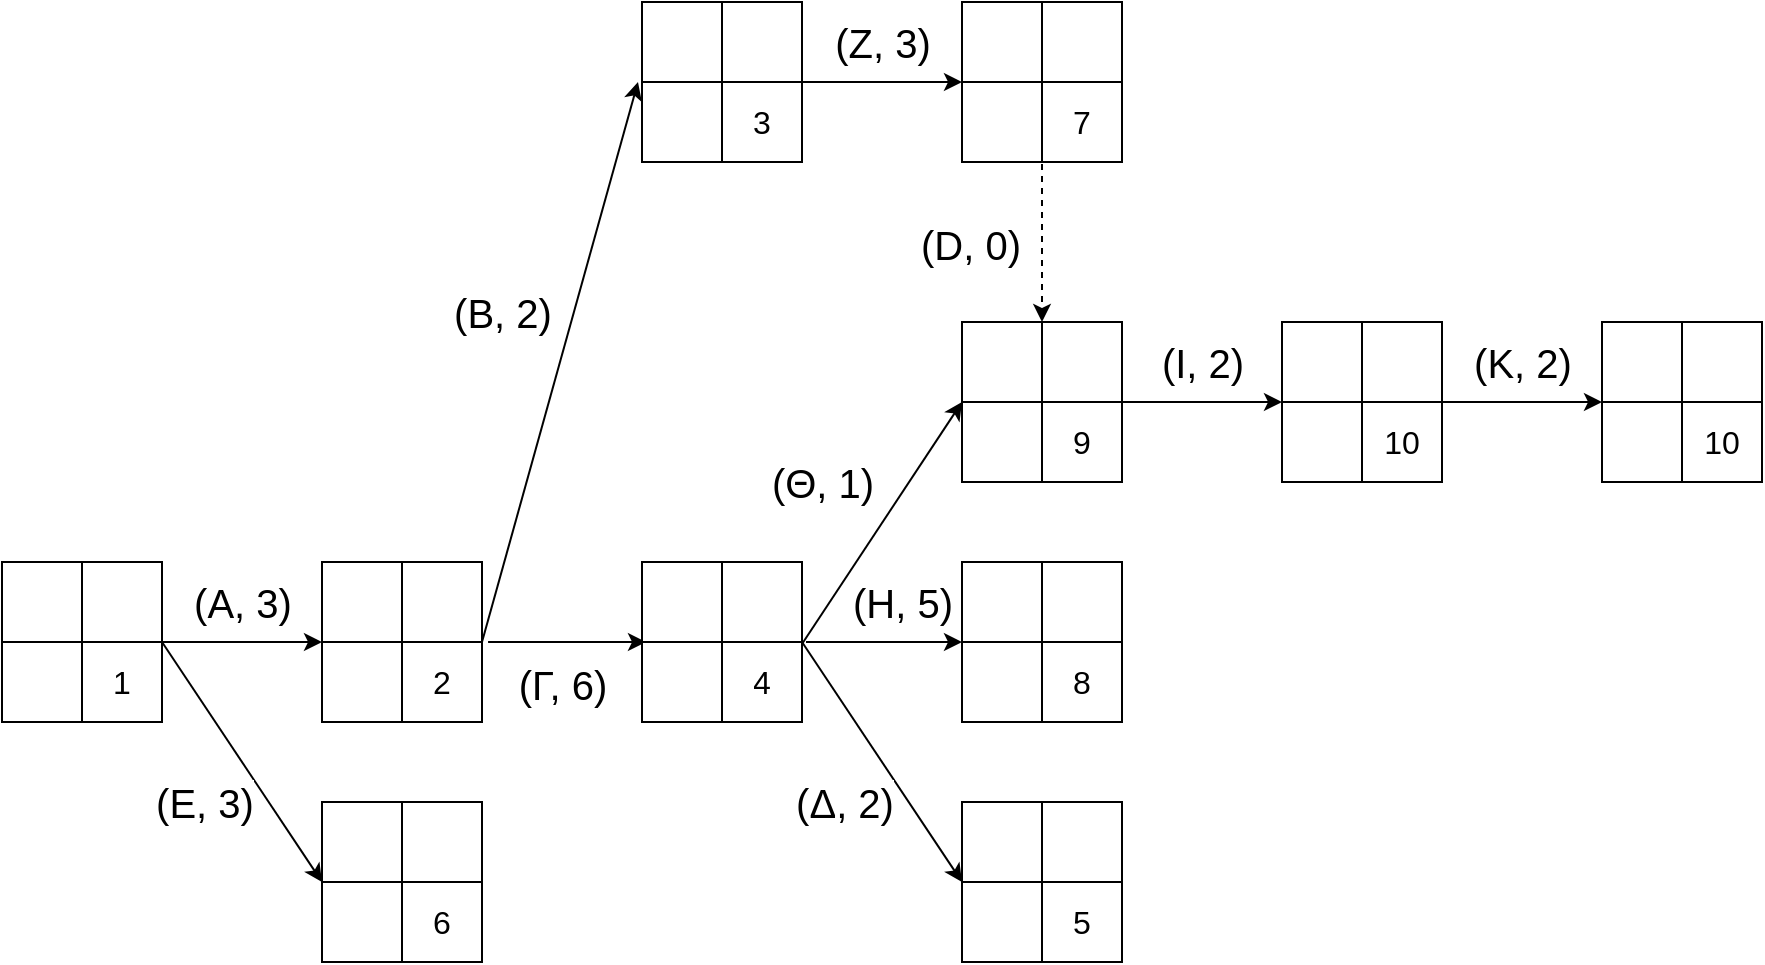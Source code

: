 <mxfile version="20.8.19" type="github">
  <diagram name="Page-1" id="9c096ad6-e400-ecc8-3e38-643d2caac077">
    <mxGraphModel dx="1331" dy="806" grid="1" gridSize="10" guides="1" tooltips="1" connect="1" arrows="1" fold="1" page="1" pageScale="1.5" pageWidth="1169" pageHeight="826" background="none" math="0" shadow="0">
      <root>
        <mxCell id="0" style=";html=1;" />
        <mxCell id="1" style=";html=1;" parent="0" />
        <mxCell id="K06LqBxd0SO_TNTU_cGi-29" value="" style="shape=table;startSize=0;container=1;collapsible=0;childLayout=tableLayout;fontSize=16;swimlaneLine=1;" vertex="1" parent="1">
          <mxGeometry x="80" y="320" width="80" height="80" as="geometry" />
        </mxCell>
        <mxCell id="K06LqBxd0SO_TNTU_cGi-30" value="" style="shape=tableRow;horizontal=0;startSize=0;swimlaneHead=0;swimlaneBody=0;strokeColor=inherit;top=0;left=0;bottom=0;right=0;collapsible=0;dropTarget=0;fillColor=none;points=[[0,0.5],[1,0.5]];portConstraint=eastwest;fontSize=16;" vertex="1" parent="K06LqBxd0SO_TNTU_cGi-29">
          <mxGeometry width="80" height="40" as="geometry" />
        </mxCell>
        <mxCell id="K06LqBxd0SO_TNTU_cGi-31" value="" style="shape=partialRectangle;html=1;whiteSpace=wrap;connectable=0;strokeColor=inherit;overflow=hidden;fillColor=none;top=0;left=0;bottom=0;right=0;pointerEvents=1;fontSize=16;" vertex="1" parent="K06LqBxd0SO_TNTU_cGi-30">
          <mxGeometry width="40" height="40" as="geometry">
            <mxRectangle width="40" height="40" as="alternateBounds" />
          </mxGeometry>
        </mxCell>
        <mxCell id="K06LqBxd0SO_TNTU_cGi-32" value="" style="shape=partialRectangle;html=1;whiteSpace=wrap;connectable=0;strokeColor=inherit;overflow=hidden;fillColor=none;top=0;left=0;bottom=0;right=0;pointerEvents=1;fontSize=16;" vertex="1" parent="K06LqBxd0SO_TNTU_cGi-30">
          <mxGeometry x="40" width="40" height="40" as="geometry">
            <mxRectangle width="40" height="40" as="alternateBounds" />
          </mxGeometry>
        </mxCell>
        <mxCell id="K06LqBxd0SO_TNTU_cGi-34" value="" style="shape=tableRow;horizontal=0;startSize=0;swimlaneHead=0;swimlaneBody=0;strokeColor=inherit;top=0;left=0;bottom=0;right=0;collapsible=0;dropTarget=0;fillColor=none;points=[[0,0.5],[1,0.5]];portConstraint=eastwest;fontSize=16;" vertex="1" parent="K06LqBxd0SO_TNTU_cGi-29">
          <mxGeometry y="40" width="80" height="40" as="geometry" />
        </mxCell>
        <mxCell id="K06LqBxd0SO_TNTU_cGi-35" value="" style="shape=partialRectangle;html=1;whiteSpace=wrap;connectable=0;strokeColor=inherit;overflow=hidden;fillColor=none;top=0;left=0;bottom=0;right=0;pointerEvents=1;fontSize=16;" vertex="1" parent="K06LqBxd0SO_TNTU_cGi-34">
          <mxGeometry width="40" height="40" as="geometry">
            <mxRectangle width="40" height="40" as="alternateBounds" />
          </mxGeometry>
        </mxCell>
        <mxCell id="K06LqBxd0SO_TNTU_cGi-36" value="1" style="shape=partialRectangle;html=1;whiteSpace=wrap;connectable=0;strokeColor=inherit;overflow=hidden;fillColor=none;top=0;left=0;bottom=0;right=0;pointerEvents=1;fontSize=16;" vertex="1" parent="K06LqBxd0SO_TNTU_cGi-34">
          <mxGeometry x="40" width="40" height="40" as="geometry">
            <mxRectangle width="40" height="40" as="alternateBounds" />
          </mxGeometry>
        </mxCell>
        <mxCell id="K06LqBxd0SO_TNTU_cGi-42" value="" style="shape=table;startSize=0;container=1;collapsible=0;childLayout=tableLayout;fontSize=16;swimlaneLine=1;" vertex="1" parent="1">
          <mxGeometry x="240" y="320" width="80" height="80" as="geometry" />
        </mxCell>
        <mxCell id="K06LqBxd0SO_TNTU_cGi-43" value="" style="shape=tableRow;horizontal=0;startSize=0;swimlaneHead=0;swimlaneBody=0;strokeColor=inherit;top=0;left=0;bottom=0;right=0;collapsible=0;dropTarget=0;fillColor=none;points=[[0,0.5],[1,0.5]];portConstraint=eastwest;fontSize=16;" vertex="1" parent="K06LqBxd0SO_TNTU_cGi-42">
          <mxGeometry width="80" height="40" as="geometry" />
        </mxCell>
        <mxCell id="K06LqBxd0SO_TNTU_cGi-44" value="" style="shape=partialRectangle;html=1;whiteSpace=wrap;connectable=0;strokeColor=inherit;overflow=hidden;fillColor=none;top=0;left=0;bottom=0;right=0;pointerEvents=1;fontSize=16;" vertex="1" parent="K06LqBxd0SO_TNTU_cGi-43">
          <mxGeometry width="40" height="40" as="geometry">
            <mxRectangle width="40" height="40" as="alternateBounds" />
          </mxGeometry>
        </mxCell>
        <mxCell id="K06LqBxd0SO_TNTU_cGi-45" value="" style="shape=partialRectangle;html=1;whiteSpace=wrap;connectable=0;strokeColor=inherit;overflow=hidden;fillColor=none;top=0;left=0;bottom=0;right=0;pointerEvents=1;fontSize=16;" vertex="1" parent="K06LqBxd0SO_TNTU_cGi-43">
          <mxGeometry x="40" width="40" height="40" as="geometry">
            <mxRectangle width="40" height="40" as="alternateBounds" />
          </mxGeometry>
        </mxCell>
        <mxCell id="K06LqBxd0SO_TNTU_cGi-46" value="" style="shape=tableRow;horizontal=0;startSize=0;swimlaneHead=0;swimlaneBody=0;strokeColor=inherit;top=0;left=0;bottom=0;right=0;collapsible=0;dropTarget=0;fillColor=none;points=[[0,0.5],[1,0.5]];portConstraint=eastwest;fontSize=16;" vertex="1" parent="K06LqBxd0SO_TNTU_cGi-42">
          <mxGeometry y="40" width="80" height="40" as="geometry" />
        </mxCell>
        <mxCell id="K06LqBxd0SO_TNTU_cGi-47" value="" style="shape=partialRectangle;html=1;whiteSpace=wrap;connectable=0;strokeColor=inherit;overflow=hidden;fillColor=none;top=0;left=0;bottom=0;right=0;pointerEvents=1;fontSize=16;" vertex="1" parent="K06LqBxd0SO_TNTU_cGi-46">
          <mxGeometry width="40" height="40" as="geometry">
            <mxRectangle width="40" height="40" as="alternateBounds" />
          </mxGeometry>
        </mxCell>
        <mxCell id="K06LqBxd0SO_TNTU_cGi-48" value="2" style="shape=partialRectangle;html=1;whiteSpace=wrap;connectable=0;strokeColor=inherit;overflow=hidden;fillColor=none;top=0;left=0;bottom=0;right=0;pointerEvents=1;fontSize=16;" vertex="1" parent="K06LqBxd0SO_TNTU_cGi-46">
          <mxGeometry x="40" width="40" height="40" as="geometry">
            <mxRectangle width="40" height="40" as="alternateBounds" />
          </mxGeometry>
        </mxCell>
        <mxCell id="K06LqBxd0SO_TNTU_cGi-49" value="" style="endArrow=classic;html=1;rounded=0;exitX=1;exitY=0;exitDx=0;exitDy=0;exitPerimeter=0;" edge="1" parent="1" source="K06LqBxd0SO_TNTU_cGi-34">
          <mxGeometry width="50" height="50" relative="1" as="geometry">
            <mxPoint x="530" y="410" as="sourcePoint" />
            <mxPoint x="240" y="360" as="targetPoint" />
          </mxGeometry>
        </mxCell>
        <mxCell id="K06LqBxd0SO_TNTU_cGi-50" value="(A, 3)" style="edgeLabel;html=1;align=center;verticalAlign=middle;resizable=0;points=[];fontSize=20;" vertex="1" connectable="0" parent="K06LqBxd0SO_TNTU_cGi-49">
          <mxGeometry x="0.3" relative="1" as="geometry">
            <mxPoint x="-12" y="-20" as="offset" />
          </mxGeometry>
        </mxCell>
        <mxCell id="K06LqBxd0SO_TNTU_cGi-51" value="" style="endArrow=classic;html=1;rounded=0;fontSize=20;exitX=1;exitY=0;exitDx=0;exitDy=0;exitPerimeter=0;entryX=-0.025;entryY=0;entryDx=0;entryDy=0;entryPerimeter=0;" edge="1" parent="1" source="K06LqBxd0SO_TNTU_cGi-46" target="K06LqBxd0SO_TNTU_cGi-58">
          <mxGeometry width="50" height="50" relative="1" as="geometry">
            <mxPoint x="530" y="410" as="sourcePoint" />
            <mxPoint x="400" y="240" as="targetPoint" />
            <Array as="points" />
          </mxGeometry>
        </mxCell>
        <mxCell id="K06LqBxd0SO_TNTU_cGi-61" value="(B, 2)" style="edgeLabel;html=1;align=center;verticalAlign=middle;resizable=0;points=[];fontSize=20;" vertex="1" connectable="0" parent="K06LqBxd0SO_TNTU_cGi-51">
          <mxGeometry x="0.296" y="2" relative="1" as="geometry">
            <mxPoint x="-39" y="17" as="offset" />
          </mxGeometry>
        </mxCell>
        <mxCell id="K06LqBxd0SO_TNTU_cGi-52" value="" style="endArrow=classic;html=1;rounded=0;fontSize=20;exitX=1.038;exitY=0;exitDx=0;exitDy=0;exitPerimeter=0;entryX=0.025;entryY=0;entryDx=0;entryDy=0;entryPerimeter=0;" edge="1" parent="1" source="K06LqBxd0SO_TNTU_cGi-46" target="K06LqBxd0SO_TNTU_cGi-67">
          <mxGeometry width="50" height="50" relative="1" as="geometry">
            <mxPoint x="530" y="410" as="sourcePoint" />
            <mxPoint x="440" y="360" as="targetPoint" />
          </mxGeometry>
        </mxCell>
        <mxCell id="K06LqBxd0SO_TNTU_cGi-70" value="(Γ, 6)" style="edgeLabel;html=1;align=center;verticalAlign=middle;resizable=0;points=[];fontSize=20;" vertex="1" connectable="0" parent="K06LqBxd0SO_TNTU_cGi-52">
          <mxGeometry x="0.231" y="-1" relative="1" as="geometry">
            <mxPoint x="-12" y="20" as="offset" />
          </mxGeometry>
        </mxCell>
        <mxCell id="K06LqBxd0SO_TNTU_cGi-54" value="" style="shape=table;startSize=0;container=1;collapsible=0;childLayout=tableLayout;fontSize=16;swimlaneLine=1;" vertex="1" parent="1">
          <mxGeometry x="400" y="40" width="80" height="80" as="geometry" />
        </mxCell>
        <mxCell id="K06LqBxd0SO_TNTU_cGi-55" value="" style="shape=tableRow;horizontal=0;startSize=0;swimlaneHead=0;swimlaneBody=0;strokeColor=inherit;top=0;left=0;bottom=0;right=0;collapsible=0;dropTarget=0;fillColor=none;points=[[0,0.5],[1,0.5]];portConstraint=eastwest;fontSize=16;" vertex="1" parent="K06LqBxd0SO_TNTU_cGi-54">
          <mxGeometry width="80" height="40" as="geometry" />
        </mxCell>
        <mxCell id="K06LqBxd0SO_TNTU_cGi-56" value="" style="shape=partialRectangle;html=1;whiteSpace=wrap;connectable=0;strokeColor=inherit;overflow=hidden;fillColor=none;top=0;left=0;bottom=0;right=0;pointerEvents=1;fontSize=16;" vertex="1" parent="K06LqBxd0SO_TNTU_cGi-55">
          <mxGeometry width="40" height="40" as="geometry">
            <mxRectangle width="40" height="40" as="alternateBounds" />
          </mxGeometry>
        </mxCell>
        <mxCell id="K06LqBxd0SO_TNTU_cGi-57" value="" style="shape=partialRectangle;html=1;whiteSpace=wrap;connectable=0;strokeColor=inherit;overflow=hidden;fillColor=none;top=0;left=0;bottom=0;right=0;pointerEvents=1;fontSize=16;" vertex="1" parent="K06LqBxd0SO_TNTU_cGi-55">
          <mxGeometry x="40" width="40" height="40" as="geometry">
            <mxRectangle width="40" height="40" as="alternateBounds" />
          </mxGeometry>
        </mxCell>
        <mxCell id="K06LqBxd0SO_TNTU_cGi-58" value="" style="shape=tableRow;horizontal=0;startSize=0;swimlaneHead=0;swimlaneBody=0;strokeColor=inherit;top=0;left=0;bottom=0;right=0;collapsible=0;dropTarget=0;fillColor=none;points=[[0,0.5],[1,0.5]];portConstraint=eastwest;fontSize=16;" vertex="1" parent="K06LqBxd0SO_TNTU_cGi-54">
          <mxGeometry y="40" width="80" height="40" as="geometry" />
        </mxCell>
        <mxCell id="K06LqBxd0SO_TNTU_cGi-59" value="" style="shape=partialRectangle;html=1;whiteSpace=wrap;connectable=0;strokeColor=inherit;overflow=hidden;fillColor=none;top=0;left=0;bottom=0;right=0;pointerEvents=1;fontSize=16;" vertex="1" parent="K06LqBxd0SO_TNTU_cGi-58">
          <mxGeometry width="40" height="40" as="geometry">
            <mxRectangle width="40" height="40" as="alternateBounds" />
          </mxGeometry>
        </mxCell>
        <mxCell id="K06LqBxd0SO_TNTU_cGi-60" value="3" style="shape=partialRectangle;html=1;whiteSpace=wrap;connectable=0;strokeColor=inherit;overflow=hidden;fillColor=none;top=0;left=0;bottom=0;right=0;pointerEvents=1;fontSize=16;" vertex="1" parent="K06LqBxd0SO_TNTU_cGi-58">
          <mxGeometry x="40" width="40" height="40" as="geometry">
            <mxRectangle width="40" height="40" as="alternateBounds" />
          </mxGeometry>
        </mxCell>
        <mxCell id="K06LqBxd0SO_TNTU_cGi-63" value="" style="shape=table;startSize=0;container=1;collapsible=0;childLayout=tableLayout;fontSize=16;swimlaneLine=1;" vertex="1" parent="1">
          <mxGeometry x="400.0" y="320" width="80" height="80" as="geometry" />
        </mxCell>
        <mxCell id="K06LqBxd0SO_TNTU_cGi-64" value="" style="shape=tableRow;horizontal=0;startSize=0;swimlaneHead=0;swimlaneBody=0;strokeColor=inherit;top=0;left=0;bottom=0;right=0;collapsible=0;dropTarget=0;fillColor=none;points=[[0,0.5],[1,0.5]];portConstraint=eastwest;fontSize=16;" vertex="1" parent="K06LqBxd0SO_TNTU_cGi-63">
          <mxGeometry width="80" height="40" as="geometry" />
        </mxCell>
        <mxCell id="K06LqBxd0SO_TNTU_cGi-65" value="" style="shape=partialRectangle;html=1;whiteSpace=wrap;connectable=0;strokeColor=inherit;overflow=hidden;fillColor=none;top=0;left=0;bottom=0;right=0;pointerEvents=1;fontSize=16;" vertex="1" parent="K06LqBxd0SO_TNTU_cGi-64">
          <mxGeometry width="40" height="40" as="geometry">
            <mxRectangle width="40" height="40" as="alternateBounds" />
          </mxGeometry>
        </mxCell>
        <mxCell id="K06LqBxd0SO_TNTU_cGi-66" value="" style="shape=partialRectangle;html=1;whiteSpace=wrap;connectable=0;strokeColor=inherit;overflow=hidden;fillColor=none;top=0;left=0;bottom=0;right=0;pointerEvents=1;fontSize=16;" vertex="1" parent="K06LqBxd0SO_TNTU_cGi-64">
          <mxGeometry x="40" width="40" height="40" as="geometry">
            <mxRectangle width="40" height="40" as="alternateBounds" />
          </mxGeometry>
        </mxCell>
        <mxCell id="K06LqBxd0SO_TNTU_cGi-67" value="" style="shape=tableRow;horizontal=0;startSize=0;swimlaneHead=0;swimlaneBody=0;strokeColor=inherit;top=0;left=0;bottom=0;right=0;collapsible=0;dropTarget=0;fillColor=none;points=[[0,0.5],[1,0.5]];portConstraint=eastwest;fontSize=16;" vertex="1" parent="K06LqBxd0SO_TNTU_cGi-63">
          <mxGeometry y="40" width="80" height="40" as="geometry" />
        </mxCell>
        <mxCell id="K06LqBxd0SO_TNTU_cGi-68" value="" style="shape=partialRectangle;html=1;whiteSpace=wrap;connectable=0;strokeColor=inherit;overflow=hidden;fillColor=none;top=0;left=0;bottom=0;right=0;pointerEvents=1;fontSize=16;" vertex="1" parent="K06LqBxd0SO_TNTU_cGi-67">
          <mxGeometry width="40" height="40" as="geometry">
            <mxRectangle width="40" height="40" as="alternateBounds" />
          </mxGeometry>
        </mxCell>
        <mxCell id="K06LqBxd0SO_TNTU_cGi-69" value="4" style="shape=partialRectangle;html=1;whiteSpace=wrap;connectable=0;strokeColor=inherit;overflow=hidden;fillColor=none;top=0;left=0;bottom=0;right=0;pointerEvents=1;fontSize=16;" vertex="1" parent="K06LqBxd0SO_TNTU_cGi-67">
          <mxGeometry x="40" width="40" height="40" as="geometry">
            <mxRectangle width="40" height="40" as="alternateBounds" />
          </mxGeometry>
        </mxCell>
        <mxCell id="K06LqBxd0SO_TNTU_cGi-72" value="" style="endArrow=classic;html=1;rounded=0;fontSize=20;" edge="1" parent="1">
          <mxGeometry width="50" height="50" relative="1" as="geometry">
            <mxPoint x="480" y="360" as="sourcePoint" />
            <mxPoint x="560" y="480" as="targetPoint" />
          </mxGeometry>
        </mxCell>
        <mxCell id="K06LqBxd0SO_TNTU_cGi-80" value="(Δ, 2)" style="edgeLabel;html=1;align=center;verticalAlign=middle;resizable=0;points=[];fontSize=20;" vertex="1" connectable="0" parent="K06LqBxd0SO_TNTU_cGi-72">
          <mxGeometry x="0.185" y="-2" relative="1" as="geometry">
            <mxPoint x="-25" y="8" as="offset" />
          </mxGeometry>
        </mxCell>
        <mxCell id="K06LqBxd0SO_TNTU_cGi-73" value="" style="shape=table;startSize=0;container=1;collapsible=0;childLayout=tableLayout;fontSize=16;swimlaneLine=1;" vertex="1" parent="1">
          <mxGeometry x="560" y="440" width="80" height="80" as="geometry" />
        </mxCell>
        <mxCell id="K06LqBxd0SO_TNTU_cGi-74" value="" style="shape=tableRow;horizontal=0;startSize=0;swimlaneHead=0;swimlaneBody=0;strokeColor=inherit;top=0;left=0;bottom=0;right=0;collapsible=0;dropTarget=0;fillColor=none;points=[[0,0.5],[1,0.5]];portConstraint=eastwest;fontSize=16;" vertex="1" parent="K06LqBxd0SO_TNTU_cGi-73">
          <mxGeometry width="80" height="40" as="geometry" />
        </mxCell>
        <mxCell id="K06LqBxd0SO_TNTU_cGi-75" value="" style="shape=partialRectangle;html=1;whiteSpace=wrap;connectable=0;strokeColor=inherit;overflow=hidden;fillColor=none;top=0;left=0;bottom=0;right=0;pointerEvents=1;fontSize=16;" vertex="1" parent="K06LqBxd0SO_TNTU_cGi-74">
          <mxGeometry width="40" height="40" as="geometry">
            <mxRectangle width="40" height="40" as="alternateBounds" />
          </mxGeometry>
        </mxCell>
        <mxCell id="K06LqBxd0SO_TNTU_cGi-76" value="" style="shape=partialRectangle;html=1;whiteSpace=wrap;connectable=0;strokeColor=inherit;overflow=hidden;fillColor=none;top=0;left=0;bottom=0;right=0;pointerEvents=1;fontSize=16;" vertex="1" parent="K06LqBxd0SO_TNTU_cGi-74">
          <mxGeometry x="40" width="40" height="40" as="geometry">
            <mxRectangle width="40" height="40" as="alternateBounds" />
          </mxGeometry>
        </mxCell>
        <mxCell id="K06LqBxd0SO_TNTU_cGi-77" value="" style="shape=tableRow;horizontal=0;startSize=0;swimlaneHead=0;swimlaneBody=0;strokeColor=inherit;top=0;left=0;bottom=0;right=0;collapsible=0;dropTarget=0;fillColor=none;points=[[0,0.5],[1,0.5]];portConstraint=eastwest;fontSize=16;" vertex="1" parent="K06LqBxd0SO_TNTU_cGi-73">
          <mxGeometry y="40" width="80" height="40" as="geometry" />
        </mxCell>
        <mxCell id="K06LqBxd0SO_TNTU_cGi-78" value="" style="shape=partialRectangle;html=1;whiteSpace=wrap;connectable=0;strokeColor=inherit;overflow=hidden;fillColor=none;top=0;left=0;bottom=0;right=0;pointerEvents=1;fontSize=16;" vertex="1" parent="K06LqBxd0SO_TNTU_cGi-77">
          <mxGeometry width="40" height="40" as="geometry">
            <mxRectangle width="40" height="40" as="alternateBounds" />
          </mxGeometry>
        </mxCell>
        <mxCell id="K06LqBxd0SO_TNTU_cGi-79" value="5" style="shape=partialRectangle;html=1;whiteSpace=wrap;connectable=0;strokeColor=inherit;overflow=hidden;fillColor=none;top=0;left=0;bottom=0;right=0;pointerEvents=1;fontSize=16;" vertex="1" parent="K06LqBxd0SO_TNTU_cGi-77">
          <mxGeometry x="40" width="40" height="40" as="geometry">
            <mxRectangle width="40" height="40" as="alternateBounds" />
          </mxGeometry>
        </mxCell>
        <mxCell id="K06LqBxd0SO_TNTU_cGi-81" value="" style="endArrow=classic;html=1;rounded=0;fontSize=20;exitX=1;exitY=0;exitDx=0;exitDy=0;exitPerimeter=0;" edge="1" parent="1" source="K06LqBxd0SO_TNTU_cGi-34">
          <mxGeometry width="50" height="50" relative="1" as="geometry">
            <mxPoint x="530" y="410" as="sourcePoint" />
            <mxPoint x="240" y="480" as="targetPoint" />
          </mxGeometry>
        </mxCell>
        <mxCell id="K06LqBxd0SO_TNTU_cGi-89" value="(Ε, 3)" style="edgeLabel;html=1;align=center;verticalAlign=middle;resizable=0;points=[];fontSize=20;" vertex="1" connectable="0" parent="K06LqBxd0SO_TNTU_cGi-81">
          <mxGeometry x="0.315" y="2" relative="1" as="geometry">
            <mxPoint x="-34" y="2" as="offset" />
          </mxGeometry>
        </mxCell>
        <mxCell id="K06LqBxd0SO_TNTU_cGi-82" value="" style="shape=table;startSize=0;container=1;collapsible=0;childLayout=tableLayout;fontSize=16;swimlaneLine=1;" vertex="1" parent="1">
          <mxGeometry x="240" y="440" width="80" height="80" as="geometry" />
        </mxCell>
        <mxCell id="K06LqBxd0SO_TNTU_cGi-83" value="" style="shape=tableRow;horizontal=0;startSize=0;swimlaneHead=0;swimlaneBody=0;strokeColor=inherit;top=0;left=0;bottom=0;right=0;collapsible=0;dropTarget=0;fillColor=none;points=[[0,0.5],[1,0.5]];portConstraint=eastwest;fontSize=16;" vertex="1" parent="K06LqBxd0SO_TNTU_cGi-82">
          <mxGeometry width="80" height="40" as="geometry" />
        </mxCell>
        <mxCell id="K06LqBxd0SO_TNTU_cGi-84" value="" style="shape=partialRectangle;html=1;whiteSpace=wrap;connectable=0;strokeColor=inherit;overflow=hidden;fillColor=none;top=0;left=0;bottom=0;right=0;pointerEvents=1;fontSize=16;" vertex="1" parent="K06LqBxd0SO_TNTU_cGi-83">
          <mxGeometry width="40" height="40" as="geometry">
            <mxRectangle width="40" height="40" as="alternateBounds" />
          </mxGeometry>
        </mxCell>
        <mxCell id="K06LqBxd0SO_TNTU_cGi-85" value="" style="shape=partialRectangle;html=1;whiteSpace=wrap;connectable=0;strokeColor=inherit;overflow=hidden;fillColor=none;top=0;left=0;bottom=0;right=0;pointerEvents=1;fontSize=16;" vertex="1" parent="K06LqBxd0SO_TNTU_cGi-83">
          <mxGeometry x="40" width="40" height="40" as="geometry">
            <mxRectangle width="40" height="40" as="alternateBounds" />
          </mxGeometry>
        </mxCell>
        <mxCell id="K06LqBxd0SO_TNTU_cGi-86" value="" style="shape=tableRow;horizontal=0;startSize=0;swimlaneHead=0;swimlaneBody=0;strokeColor=inherit;top=0;left=0;bottom=0;right=0;collapsible=0;dropTarget=0;fillColor=none;points=[[0,0.5],[1,0.5]];portConstraint=eastwest;fontSize=16;" vertex="1" parent="K06LqBxd0SO_TNTU_cGi-82">
          <mxGeometry y="40" width="80" height="40" as="geometry" />
        </mxCell>
        <mxCell id="K06LqBxd0SO_TNTU_cGi-87" value="" style="shape=partialRectangle;html=1;whiteSpace=wrap;connectable=0;strokeColor=inherit;overflow=hidden;fillColor=none;top=0;left=0;bottom=0;right=0;pointerEvents=1;fontSize=16;" vertex="1" parent="K06LqBxd0SO_TNTU_cGi-86">
          <mxGeometry width="40" height="40" as="geometry">
            <mxRectangle width="40" height="40" as="alternateBounds" />
          </mxGeometry>
        </mxCell>
        <mxCell id="K06LqBxd0SO_TNTU_cGi-88" value="6" style="shape=partialRectangle;html=1;whiteSpace=wrap;connectable=0;strokeColor=inherit;overflow=hidden;fillColor=none;top=0;left=0;bottom=0;right=0;pointerEvents=1;fontSize=16;" vertex="1" parent="K06LqBxd0SO_TNTU_cGi-86">
          <mxGeometry x="40" width="40" height="40" as="geometry">
            <mxRectangle width="40" height="40" as="alternateBounds" />
          </mxGeometry>
        </mxCell>
        <mxCell id="K06LqBxd0SO_TNTU_cGi-90" value="" style="endArrow=classic;html=1;rounded=0;fontSize=20;" edge="1" parent="1">
          <mxGeometry width="50" height="50" relative="1" as="geometry">
            <mxPoint x="480" y="80" as="sourcePoint" />
            <mxPoint x="560" y="80" as="targetPoint" />
          </mxGeometry>
        </mxCell>
        <mxCell id="K06LqBxd0SO_TNTU_cGi-98" value="(Ζ, 3)" style="edgeLabel;html=1;align=center;verticalAlign=middle;resizable=0;points=[];fontSize=20;" vertex="1" connectable="0" parent="K06LqBxd0SO_TNTU_cGi-90">
          <mxGeometry x="0.3" y="-2" relative="1" as="geometry">
            <mxPoint x="-12" y="-22" as="offset" />
          </mxGeometry>
        </mxCell>
        <mxCell id="K06LqBxd0SO_TNTU_cGi-91" value="" style="shape=table;startSize=0;container=1;collapsible=0;childLayout=tableLayout;fontSize=16;swimlaneLine=1;" vertex="1" parent="1">
          <mxGeometry x="560" y="40" width="80" height="80" as="geometry" />
        </mxCell>
        <mxCell id="K06LqBxd0SO_TNTU_cGi-92" value="" style="shape=tableRow;horizontal=0;startSize=0;swimlaneHead=0;swimlaneBody=0;strokeColor=inherit;top=0;left=0;bottom=0;right=0;collapsible=0;dropTarget=0;fillColor=none;points=[[0,0.5],[1,0.5]];portConstraint=eastwest;fontSize=16;" vertex="1" parent="K06LqBxd0SO_TNTU_cGi-91">
          <mxGeometry width="80" height="40" as="geometry" />
        </mxCell>
        <mxCell id="K06LqBxd0SO_TNTU_cGi-93" value="" style="shape=partialRectangle;html=1;whiteSpace=wrap;connectable=0;strokeColor=inherit;overflow=hidden;fillColor=none;top=0;left=0;bottom=0;right=0;pointerEvents=1;fontSize=16;" vertex="1" parent="K06LqBxd0SO_TNTU_cGi-92">
          <mxGeometry width="40" height="40" as="geometry">
            <mxRectangle width="40" height="40" as="alternateBounds" />
          </mxGeometry>
        </mxCell>
        <mxCell id="K06LqBxd0SO_TNTU_cGi-94" value="" style="shape=partialRectangle;html=1;whiteSpace=wrap;connectable=0;strokeColor=inherit;overflow=hidden;fillColor=none;top=0;left=0;bottom=0;right=0;pointerEvents=1;fontSize=16;" vertex="1" parent="K06LqBxd0SO_TNTU_cGi-92">
          <mxGeometry x="40" width="40" height="40" as="geometry">
            <mxRectangle width="40" height="40" as="alternateBounds" />
          </mxGeometry>
        </mxCell>
        <mxCell id="K06LqBxd0SO_TNTU_cGi-95" value="" style="shape=tableRow;horizontal=0;startSize=0;swimlaneHead=0;swimlaneBody=0;strokeColor=inherit;top=0;left=0;bottom=0;right=0;collapsible=0;dropTarget=0;fillColor=none;points=[[0,0.5],[1,0.5]];portConstraint=eastwest;fontSize=16;" vertex="1" parent="K06LqBxd0SO_TNTU_cGi-91">
          <mxGeometry y="40" width="80" height="40" as="geometry" />
        </mxCell>
        <mxCell id="K06LqBxd0SO_TNTU_cGi-96" value="" style="shape=partialRectangle;html=1;whiteSpace=wrap;connectable=0;strokeColor=inherit;overflow=hidden;fillColor=none;top=0;left=0;bottom=0;right=0;pointerEvents=1;fontSize=16;" vertex="1" parent="K06LqBxd0SO_TNTU_cGi-95">
          <mxGeometry width="40" height="40" as="geometry">
            <mxRectangle width="40" height="40" as="alternateBounds" />
          </mxGeometry>
        </mxCell>
        <mxCell id="K06LqBxd0SO_TNTU_cGi-97" value="7" style="shape=partialRectangle;html=1;whiteSpace=wrap;connectable=0;strokeColor=inherit;overflow=hidden;fillColor=none;top=0;left=0;bottom=0;right=0;pointerEvents=1;fontSize=16;" vertex="1" parent="K06LqBxd0SO_TNTU_cGi-95">
          <mxGeometry x="40" width="40" height="40" as="geometry">
            <mxRectangle width="40" height="40" as="alternateBounds" />
          </mxGeometry>
        </mxCell>
        <mxCell id="K06LqBxd0SO_TNTU_cGi-99" value="" style="endArrow=classic;html=1;rounded=0;fontSize=20;exitX=1.025;exitY=0;exitDx=0;exitDy=0;exitPerimeter=0;" edge="1" parent="1" source="K06LqBxd0SO_TNTU_cGi-67">
          <mxGeometry width="50" height="50" relative="1" as="geometry">
            <mxPoint x="530" y="410" as="sourcePoint" />
            <mxPoint x="560" y="360" as="targetPoint" />
          </mxGeometry>
        </mxCell>
        <mxCell id="K06LqBxd0SO_TNTU_cGi-107" value="(Η, 5)" style="edgeLabel;html=1;align=center;verticalAlign=middle;resizable=0;points=[];fontSize=20;" vertex="1" connectable="0" parent="K06LqBxd0SO_TNTU_cGi-99">
          <mxGeometry x="0.538" relative="1" as="geometry">
            <mxPoint x="-12" y="-20" as="offset" />
          </mxGeometry>
        </mxCell>
        <mxCell id="K06LqBxd0SO_TNTU_cGi-100" value="" style="shape=table;startSize=0;container=1;collapsible=0;childLayout=tableLayout;fontSize=16;swimlaneLine=1;" vertex="1" parent="1">
          <mxGeometry x="560" y="320" width="80" height="80" as="geometry" />
        </mxCell>
        <mxCell id="K06LqBxd0SO_TNTU_cGi-101" value="" style="shape=tableRow;horizontal=0;startSize=0;swimlaneHead=0;swimlaneBody=0;strokeColor=inherit;top=0;left=0;bottom=0;right=0;collapsible=0;dropTarget=0;fillColor=none;points=[[0,0.5],[1,0.5]];portConstraint=eastwest;fontSize=16;" vertex="1" parent="K06LqBxd0SO_TNTU_cGi-100">
          <mxGeometry width="80" height="40" as="geometry" />
        </mxCell>
        <mxCell id="K06LqBxd0SO_TNTU_cGi-102" value="" style="shape=partialRectangle;html=1;whiteSpace=wrap;connectable=0;strokeColor=inherit;overflow=hidden;fillColor=none;top=0;left=0;bottom=0;right=0;pointerEvents=1;fontSize=16;" vertex="1" parent="K06LqBxd0SO_TNTU_cGi-101">
          <mxGeometry width="40" height="40" as="geometry">
            <mxRectangle width="40" height="40" as="alternateBounds" />
          </mxGeometry>
        </mxCell>
        <mxCell id="K06LqBxd0SO_TNTU_cGi-103" value="" style="shape=partialRectangle;html=1;whiteSpace=wrap;connectable=0;strokeColor=inherit;overflow=hidden;fillColor=none;top=0;left=0;bottom=0;right=0;pointerEvents=1;fontSize=16;" vertex="1" parent="K06LqBxd0SO_TNTU_cGi-101">
          <mxGeometry x="40" width="40" height="40" as="geometry">
            <mxRectangle width="40" height="40" as="alternateBounds" />
          </mxGeometry>
        </mxCell>
        <mxCell id="K06LqBxd0SO_TNTU_cGi-104" value="" style="shape=tableRow;horizontal=0;startSize=0;swimlaneHead=0;swimlaneBody=0;strokeColor=inherit;top=0;left=0;bottom=0;right=0;collapsible=0;dropTarget=0;fillColor=none;points=[[0,0.5],[1,0.5]];portConstraint=eastwest;fontSize=16;" vertex="1" parent="K06LqBxd0SO_TNTU_cGi-100">
          <mxGeometry y="40" width="80" height="40" as="geometry" />
        </mxCell>
        <mxCell id="K06LqBxd0SO_TNTU_cGi-105" value="" style="shape=partialRectangle;html=1;whiteSpace=wrap;connectable=0;strokeColor=inherit;overflow=hidden;fillColor=none;top=0;left=0;bottom=0;right=0;pointerEvents=1;fontSize=16;" vertex="1" parent="K06LqBxd0SO_TNTU_cGi-104">
          <mxGeometry width="40" height="40" as="geometry">
            <mxRectangle width="40" height="40" as="alternateBounds" />
          </mxGeometry>
        </mxCell>
        <mxCell id="K06LqBxd0SO_TNTU_cGi-106" value="8" style="shape=partialRectangle;html=1;whiteSpace=wrap;connectable=0;strokeColor=inherit;overflow=hidden;fillColor=none;top=0;left=0;bottom=0;right=0;pointerEvents=1;fontSize=16;" vertex="1" parent="K06LqBxd0SO_TNTU_cGi-104">
          <mxGeometry x="40" width="40" height="40" as="geometry">
            <mxRectangle width="40" height="40" as="alternateBounds" />
          </mxGeometry>
        </mxCell>
        <mxCell id="K06LqBxd0SO_TNTU_cGi-108" value="" style="endArrow=classic;html=1;rounded=0;fontSize=20;exitX=1;exitY=0.025;exitDx=0;exitDy=0;exitPerimeter=0;" edge="1" parent="1" source="K06LqBxd0SO_TNTU_cGi-67">
          <mxGeometry width="50" height="50" relative="1" as="geometry">
            <mxPoint x="530" y="410" as="sourcePoint" />
            <mxPoint x="560" y="240" as="targetPoint" />
          </mxGeometry>
        </mxCell>
        <mxCell id="K06LqBxd0SO_TNTU_cGi-116" value="(Θ, 1)" style="edgeLabel;html=1;align=center;verticalAlign=middle;resizable=0;points=[];fontSize=20;" vertex="1" connectable="0" parent="K06LqBxd0SO_TNTU_cGi-108">
          <mxGeometry x="0.262" y="-1" relative="1" as="geometry">
            <mxPoint x="-42" y="-5" as="offset" />
          </mxGeometry>
        </mxCell>
        <mxCell id="K06LqBxd0SO_TNTU_cGi-109" value="" style="shape=table;startSize=0;container=1;collapsible=0;childLayout=tableLayout;fontSize=16;swimlaneLine=1;" vertex="1" parent="1">
          <mxGeometry x="560" y="200" width="80" height="80" as="geometry" />
        </mxCell>
        <mxCell id="K06LqBxd0SO_TNTU_cGi-110" value="" style="shape=tableRow;horizontal=0;startSize=0;swimlaneHead=0;swimlaneBody=0;strokeColor=inherit;top=0;left=0;bottom=0;right=0;collapsible=0;dropTarget=0;fillColor=none;points=[[0,0.5],[1,0.5]];portConstraint=eastwest;fontSize=16;" vertex="1" parent="K06LqBxd0SO_TNTU_cGi-109">
          <mxGeometry width="80" height="40" as="geometry" />
        </mxCell>
        <mxCell id="K06LqBxd0SO_TNTU_cGi-111" value="" style="shape=partialRectangle;html=1;whiteSpace=wrap;connectable=0;strokeColor=inherit;overflow=hidden;fillColor=none;top=0;left=0;bottom=0;right=0;pointerEvents=1;fontSize=16;" vertex="1" parent="K06LqBxd0SO_TNTU_cGi-110">
          <mxGeometry width="40" height="40" as="geometry">
            <mxRectangle width="40" height="40" as="alternateBounds" />
          </mxGeometry>
        </mxCell>
        <mxCell id="K06LqBxd0SO_TNTU_cGi-112" value="" style="shape=partialRectangle;html=1;whiteSpace=wrap;connectable=0;strokeColor=inherit;overflow=hidden;fillColor=none;top=0;left=0;bottom=0;right=0;pointerEvents=1;fontSize=16;" vertex="1" parent="K06LqBxd0SO_TNTU_cGi-110">
          <mxGeometry x="40" width="40" height="40" as="geometry">
            <mxRectangle width="40" height="40" as="alternateBounds" />
          </mxGeometry>
        </mxCell>
        <mxCell id="K06LqBxd0SO_TNTU_cGi-113" value="" style="shape=tableRow;horizontal=0;startSize=0;swimlaneHead=0;swimlaneBody=0;strokeColor=inherit;top=0;left=0;bottom=0;right=0;collapsible=0;dropTarget=0;fillColor=none;points=[[0,0.5],[1,0.5]];portConstraint=eastwest;fontSize=16;" vertex="1" parent="K06LqBxd0SO_TNTU_cGi-109">
          <mxGeometry y="40" width="80" height="40" as="geometry" />
        </mxCell>
        <mxCell id="K06LqBxd0SO_TNTU_cGi-114" value="" style="shape=partialRectangle;html=1;whiteSpace=wrap;connectable=0;strokeColor=inherit;overflow=hidden;fillColor=none;top=0;left=0;bottom=0;right=0;pointerEvents=1;fontSize=16;" vertex="1" parent="K06LqBxd0SO_TNTU_cGi-113">
          <mxGeometry width="40" height="40" as="geometry">
            <mxRectangle width="40" height="40" as="alternateBounds" />
          </mxGeometry>
        </mxCell>
        <mxCell id="K06LqBxd0SO_TNTU_cGi-115" value="9" style="shape=partialRectangle;html=1;whiteSpace=wrap;connectable=0;strokeColor=inherit;overflow=hidden;fillColor=none;top=0;left=0;bottom=0;right=0;pointerEvents=1;fontSize=16;" vertex="1" parent="K06LqBxd0SO_TNTU_cGi-113">
          <mxGeometry x="40" width="40" height="40" as="geometry">
            <mxRectangle width="40" height="40" as="alternateBounds" />
          </mxGeometry>
        </mxCell>
        <mxCell id="K06LqBxd0SO_TNTU_cGi-117" value="" style="endArrow=classic;html=1;rounded=0;fontSize=20;exitX=0.5;exitY=1.025;exitDx=0;exitDy=0;exitPerimeter=0;dashed=1;entryX=0.5;entryY=0;entryDx=0;entryDy=0;entryPerimeter=0;" edge="1" parent="1" source="K06LqBxd0SO_TNTU_cGi-95" target="K06LqBxd0SO_TNTU_cGi-110">
          <mxGeometry width="50" height="50" relative="1" as="geometry">
            <mxPoint x="601" y="200" as="sourcePoint" />
            <mxPoint x="860" y="170" as="targetPoint" />
          </mxGeometry>
        </mxCell>
        <mxCell id="K06LqBxd0SO_TNTU_cGi-118" value="(D, 0)" style="edgeLabel;html=1;align=center;verticalAlign=middle;resizable=0;points=[];fontSize=20;" vertex="1" connectable="0" parent="K06LqBxd0SO_TNTU_cGi-117">
          <mxGeometry x="-0.333" y="-3" relative="1" as="geometry">
            <mxPoint x="-33" y="13" as="offset" />
          </mxGeometry>
        </mxCell>
        <mxCell id="K06LqBxd0SO_TNTU_cGi-119" value="" style="endArrow=classic;html=1;rounded=0;fontSize=20;" edge="1" parent="1">
          <mxGeometry width="50" height="50" relative="1" as="geometry">
            <mxPoint x="640" y="240" as="sourcePoint" />
            <mxPoint x="720" y="240" as="targetPoint" />
          </mxGeometry>
        </mxCell>
        <mxCell id="K06LqBxd0SO_TNTU_cGi-127" value="(Ι, 2)" style="edgeLabel;html=1;align=center;verticalAlign=middle;resizable=0;points=[];fontSize=20;" vertex="1" connectable="0" parent="K06LqBxd0SO_TNTU_cGi-119">
          <mxGeometry x="0.325" y="1" relative="1" as="geometry">
            <mxPoint x="-13" y="-19" as="offset" />
          </mxGeometry>
        </mxCell>
        <mxCell id="K06LqBxd0SO_TNTU_cGi-120" value="" style="shape=table;startSize=0;container=1;collapsible=0;childLayout=tableLayout;fontSize=16;swimlaneLine=1;" vertex="1" parent="1">
          <mxGeometry x="720" y="200" width="80" height="80" as="geometry" />
        </mxCell>
        <mxCell id="K06LqBxd0SO_TNTU_cGi-121" value="" style="shape=tableRow;horizontal=0;startSize=0;swimlaneHead=0;swimlaneBody=0;strokeColor=inherit;top=0;left=0;bottom=0;right=0;collapsible=0;dropTarget=0;fillColor=none;points=[[0,0.5],[1,0.5]];portConstraint=eastwest;fontSize=16;" vertex="1" parent="K06LqBxd0SO_TNTU_cGi-120">
          <mxGeometry width="80" height="40" as="geometry" />
        </mxCell>
        <mxCell id="K06LqBxd0SO_TNTU_cGi-122" value="" style="shape=partialRectangle;html=1;whiteSpace=wrap;connectable=0;strokeColor=inherit;overflow=hidden;fillColor=none;top=0;left=0;bottom=0;right=0;pointerEvents=1;fontSize=16;" vertex="1" parent="K06LqBxd0SO_TNTU_cGi-121">
          <mxGeometry width="40" height="40" as="geometry">
            <mxRectangle width="40" height="40" as="alternateBounds" />
          </mxGeometry>
        </mxCell>
        <mxCell id="K06LqBxd0SO_TNTU_cGi-123" value="" style="shape=partialRectangle;html=1;whiteSpace=wrap;connectable=0;strokeColor=inherit;overflow=hidden;fillColor=none;top=0;left=0;bottom=0;right=0;pointerEvents=1;fontSize=16;" vertex="1" parent="K06LqBxd0SO_TNTU_cGi-121">
          <mxGeometry x="40" width="40" height="40" as="geometry">
            <mxRectangle width="40" height="40" as="alternateBounds" />
          </mxGeometry>
        </mxCell>
        <mxCell id="K06LqBxd0SO_TNTU_cGi-124" value="" style="shape=tableRow;horizontal=0;startSize=0;swimlaneHead=0;swimlaneBody=0;strokeColor=inherit;top=0;left=0;bottom=0;right=0;collapsible=0;dropTarget=0;fillColor=none;points=[[0,0.5],[1,0.5]];portConstraint=eastwest;fontSize=16;" vertex="1" parent="K06LqBxd0SO_TNTU_cGi-120">
          <mxGeometry y="40" width="80" height="40" as="geometry" />
        </mxCell>
        <mxCell id="K06LqBxd0SO_TNTU_cGi-125" value="" style="shape=partialRectangle;html=1;whiteSpace=wrap;connectable=0;strokeColor=inherit;overflow=hidden;fillColor=none;top=0;left=0;bottom=0;right=0;pointerEvents=1;fontSize=16;" vertex="1" parent="K06LqBxd0SO_TNTU_cGi-124">
          <mxGeometry width="40" height="40" as="geometry">
            <mxRectangle width="40" height="40" as="alternateBounds" />
          </mxGeometry>
        </mxCell>
        <mxCell id="K06LqBxd0SO_TNTU_cGi-126" value="10" style="shape=partialRectangle;html=1;whiteSpace=wrap;connectable=0;strokeColor=inherit;overflow=hidden;fillColor=none;top=0;left=0;bottom=0;right=0;pointerEvents=1;fontSize=16;" vertex="1" parent="K06LqBxd0SO_TNTU_cGi-124">
          <mxGeometry x="40" width="40" height="40" as="geometry">
            <mxRectangle width="40" height="40" as="alternateBounds" />
          </mxGeometry>
        </mxCell>
        <mxCell id="K06LqBxd0SO_TNTU_cGi-128" value="" style="shape=table;startSize=0;container=1;collapsible=0;childLayout=tableLayout;fontSize=16;swimlaneLine=1;" vertex="1" parent="1">
          <mxGeometry x="880" y="200" width="80" height="80" as="geometry" />
        </mxCell>
        <mxCell id="K06LqBxd0SO_TNTU_cGi-129" value="" style="shape=tableRow;horizontal=0;startSize=0;swimlaneHead=0;swimlaneBody=0;strokeColor=inherit;top=0;left=0;bottom=0;right=0;collapsible=0;dropTarget=0;fillColor=none;points=[[0,0.5],[1,0.5]];portConstraint=eastwest;fontSize=16;" vertex="1" parent="K06LqBxd0SO_TNTU_cGi-128">
          <mxGeometry width="80" height="40" as="geometry" />
        </mxCell>
        <mxCell id="K06LqBxd0SO_TNTU_cGi-130" value="" style="shape=partialRectangle;html=1;whiteSpace=wrap;connectable=0;strokeColor=inherit;overflow=hidden;fillColor=none;top=0;left=0;bottom=0;right=0;pointerEvents=1;fontSize=16;" vertex="1" parent="K06LqBxd0SO_TNTU_cGi-129">
          <mxGeometry width="40" height="40" as="geometry">
            <mxRectangle width="40" height="40" as="alternateBounds" />
          </mxGeometry>
        </mxCell>
        <mxCell id="K06LqBxd0SO_TNTU_cGi-131" value="" style="shape=partialRectangle;html=1;whiteSpace=wrap;connectable=0;strokeColor=inherit;overflow=hidden;fillColor=none;top=0;left=0;bottom=0;right=0;pointerEvents=1;fontSize=16;" vertex="1" parent="K06LqBxd0SO_TNTU_cGi-129">
          <mxGeometry x="40" width="40" height="40" as="geometry">
            <mxRectangle width="40" height="40" as="alternateBounds" />
          </mxGeometry>
        </mxCell>
        <mxCell id="K06LqBxd0SO_TNTU_cGi-132" value="" style="shape=tableRow;horizontal=0;startSize=0;swimlaneHead=0;swimlaneBody=0;strokeColor=inherit;top=0;left=0;bottom=0;right=0;collapsible=0;dropTarget=0;fillColor=none;points=[[0,0.5],[1,0.5]];portConstraint=eastwest;fontSize=16;" vertex="1" parent="K06LqBxd0SO_TNTU_cGi-128">
          <mxGeometry y="40" width="80" height="40" as="geometry" />
        </mxCell>
        <mxCell id="K06LqBxd0SO_TNTU_cGi-133" value="" style="shape=partialRectangle;html=1;whiteSpace=wrap;connectable=0;strokeColor=inherit;overflow=hidden;fillColor=none;top=0;left=0;bottom=0;right=0;pointerEvents=1;fontSize=16;" vertex="1" parent="K06LqBxd0SO_TNTU_cGi-132">
          <mxGeometry width="40" height="40" as="geometry">
            <mxRectangle width="40" height="40" as="alternateBounds" />
          </mxGeometry>
        </mxCell>
        <mxCell id="K06LqBxd0SO_TNTU_cGi-134" value="10" style="shape=partialRectangle;html=1;whiteSpace=wrap;connectable=0;strokeColor=inherit;overflow=hidden;fillColor=none;top=0;left=0;bottom=0;right=0;pointerEvents=1;fontSize=16;" vertex="1" parent="K06LqBxd0SO_TNTU_cGi-132">
          <mxGeometry x="40" width="40" height="40" as="geometry">
            <mxRectangle width="40" height="40" as="alternateBounds" />
          </mxGeometry>
        </mxCell>
        <mxCell id="K06LqBxd0SO_TNTU_cGi-135" value="" style="endArrow=classic;html=1;rounded=0;fontSize=20;exitX=1;exitY=0;exitDx=0;exitDy=0;exitPerimeter=0;entryX=0;entryY=0;entryDx=0;entryDy=0;entryPerimeter=0;" edge="1" parent="1" source="K06LqBxd0SO_TNTU_cGi-124" target="K06LqBxd0SO_TNTU_cGi-132">
          <mxGeometry width="50" height="50" relative="1" as="geometry">
            <mxPoint x="530" y="410" as="sourcePoint" />
            <mxPoint x="580" y="360" as="targetPoint" />
          </mxGeometry>
        </mxCell>
        <mxCell id="K06LqBxd0SO_TNTU_cGi-136" value="(Κ, 2)" style="edgeLabel;html=1;align=center;verticalAlign=middle;resizable=0;points=[];fontSize=20;" vertex="1" connectable="0" parent="K06LqBxd0SO_TNTU_cGi-135">
          <mxGeometry x="0.525" y="1" relative="1" as="geometry">
            <mxPoint x="-21" y="-19" as="offset" />
          </mxGeometry>
        </mxCell>
      </root>
    </mxGraphModel>
  </diagram>
</mxfile>
